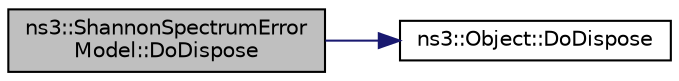 digraph "ns3::ShannonSpectrumErrorModel::DoDispose"
{
 // LATEX_PDF_SIZE
  edge [fontname="Helvetica",fontsize="10",labelfontname="Helvetica",labelfontsize="10"];
  node [fontname="Helvetica",fontsize="10",shape=record];
  rankdir="LR";
  Node1 [label="ns3::ShannonSpectrumError\lModel::DoDispose",height=0.2,width=0.4,color="black", fillcolor="grey75", style="filled", fontcolor="black",tooltip="Destructor implementation."];
  Node1 -> Node2 [color="midnightblue",fontsize="10",style="solid",fontname="Helvetica"];
  Node2 [label="ns3::Object::DoDispose",height=0.2,width=0.4,color="black", fillcolor="white", style="filled",URL="$classns3_1_1_object.html#a475d429a75d302d4775f4ae32479b287",tooltip="Destructor implementation."];
}

